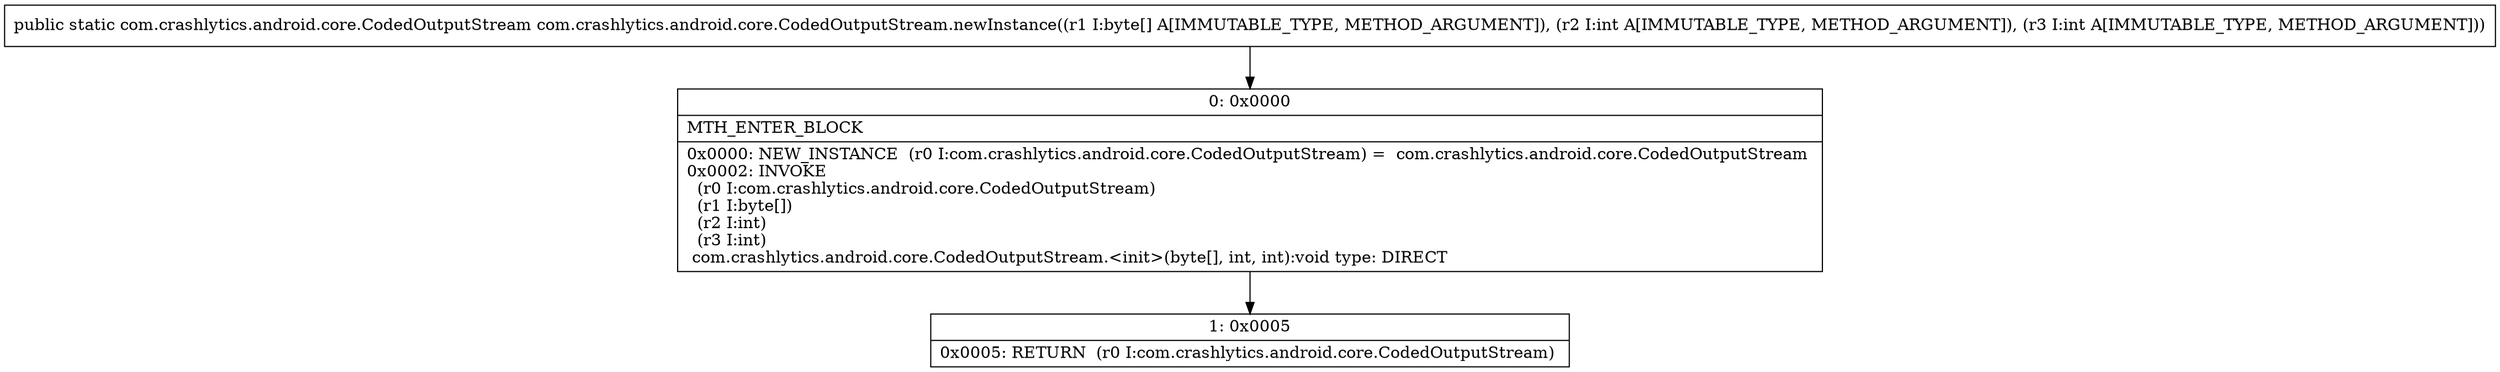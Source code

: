 digraph "CFG forcom.crashlytics.android.core.CodedOutputStream.newInstance([BII)Lcom\/crashlytics\/android\/core\/CodedOutputStream;" {
Node_0 [shape=record,label="{0\:\ 0x0000|MTH_ENTER_BLOCK\l|0x0000: NEW_INSTANCE  (r0 I:com.crashlytics.android.core.CodedOutputStream) =  com.crashlytics.android.core.CodedOutputStream \l0x0002: INVOKE  \l  (r0 I:com.crashlytics.android.core.CodedOutputStream)\l  (r1 I:byte[])\l  (r2 I:int)\l  (r3 I:int)\l com.crashlytics.android.core.CodedOutputStream.\<init\>(byte[], int, int):void type: DIRECT \l}"];
Node_1 [shape=record,label="{1\:\ 0x0005|0x0005: RETURN  (r0 I:com.crashlytics.android.core.CodedOutputStream) \l}"];
MethodNode[shape=record,label="{public static com.crashlytics.android.core.CodedOutputStream com.crashlytics.android.core.CodedOutputStream.newInstance((r1 I:byte[] A[IMMUTABLE_TYPE, METHOD_ARGUMENT]), (r2 I:int A[IMMUTABLE_TYPE, METHOD_ARGUMENT]), (r3 I:int A[IMMUTABLE_TYPE, METHOD_ARGUMENT])) }"];
MethodNode -> Node_0;
Node_0 -> Node_1;
}

